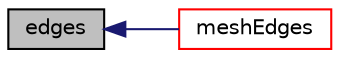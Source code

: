 digraph "edges"
{
  bgcolor="transparent";
  edge [fontname="Helvetica",fontsize="10",labelfontname="Helvetica",labelfontsize="10"];
  node [fontname="Helvetica",fontsize="10",shape=record];
  rankdir="LR";
  Node1 [label="edges",height=0.2,width=0.4,color="black", fillcolor="grey75", style="filled", fontcolor="black"];
  Node1 -> Node2 [dir="back",color="midnightblue",fontsize="10",style="solid",fontname="Helvetica"];
  Node2 [label="meshEdges",height=0.2,width=0.4,color="red",URL="$a00226.html#a0b0d97f518cf006da7ddccdce43de0f0",tooltip="Mesh edge labels of this cell (in order of model) "];
}
